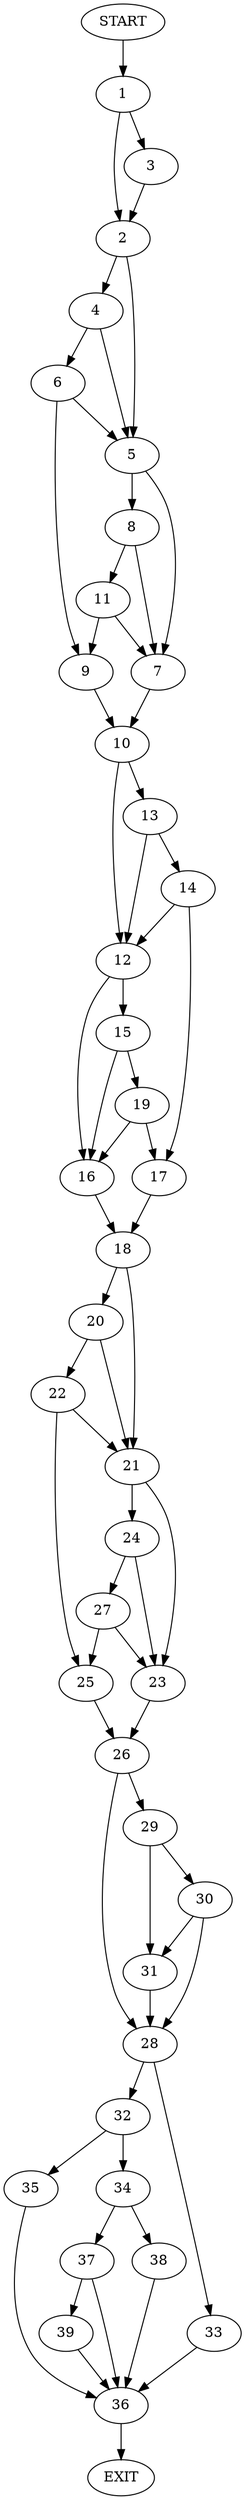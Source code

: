 digraph {
0 [label="START"]
40 [label="EXIT"]
0 -> 1
1 -> 2
1 -> 3
3 -> 2
2 -> 4
2 -> 5
4 -> 6
4 -> 5
5 -> 7
5 -> 8
6 -> 9
6 -> 5
9 -> 10
8 -> 7
8 -> 11
7 -> 10
11 -> 9
11 -> 7
10 -> 12
10 -> 13
13 -> 12
13 -> 14
12 -> 15
12 -> 16
14 -> 12
14 -> 17
17 -> 18
15 -> 19
15 -> 16
16 -> 18
19 -> 17
19 -> 16
18 -> 20
18 -> 21
20 -> 22
20 -> 21
21 -> 23
21 -> 24
22 -> 25
22 -> 21
25 -> 26
23 -> 26
24 -> 23
24 -> 27
27 -> 23
27 -> 25
26 -> 28
26 -> 29
29 -> 30
29 -> 31
28 -> 32
28 -> 33
30 -> 31
30 -> 28
31 -> 28
32 -> 34
32 -> 35
33 -> 36
36 -> 40
34 -> 37
34 -> 38
35 -> 36
38 -> 36
37 -> 39
37 -> 36
39 -> 36
}
